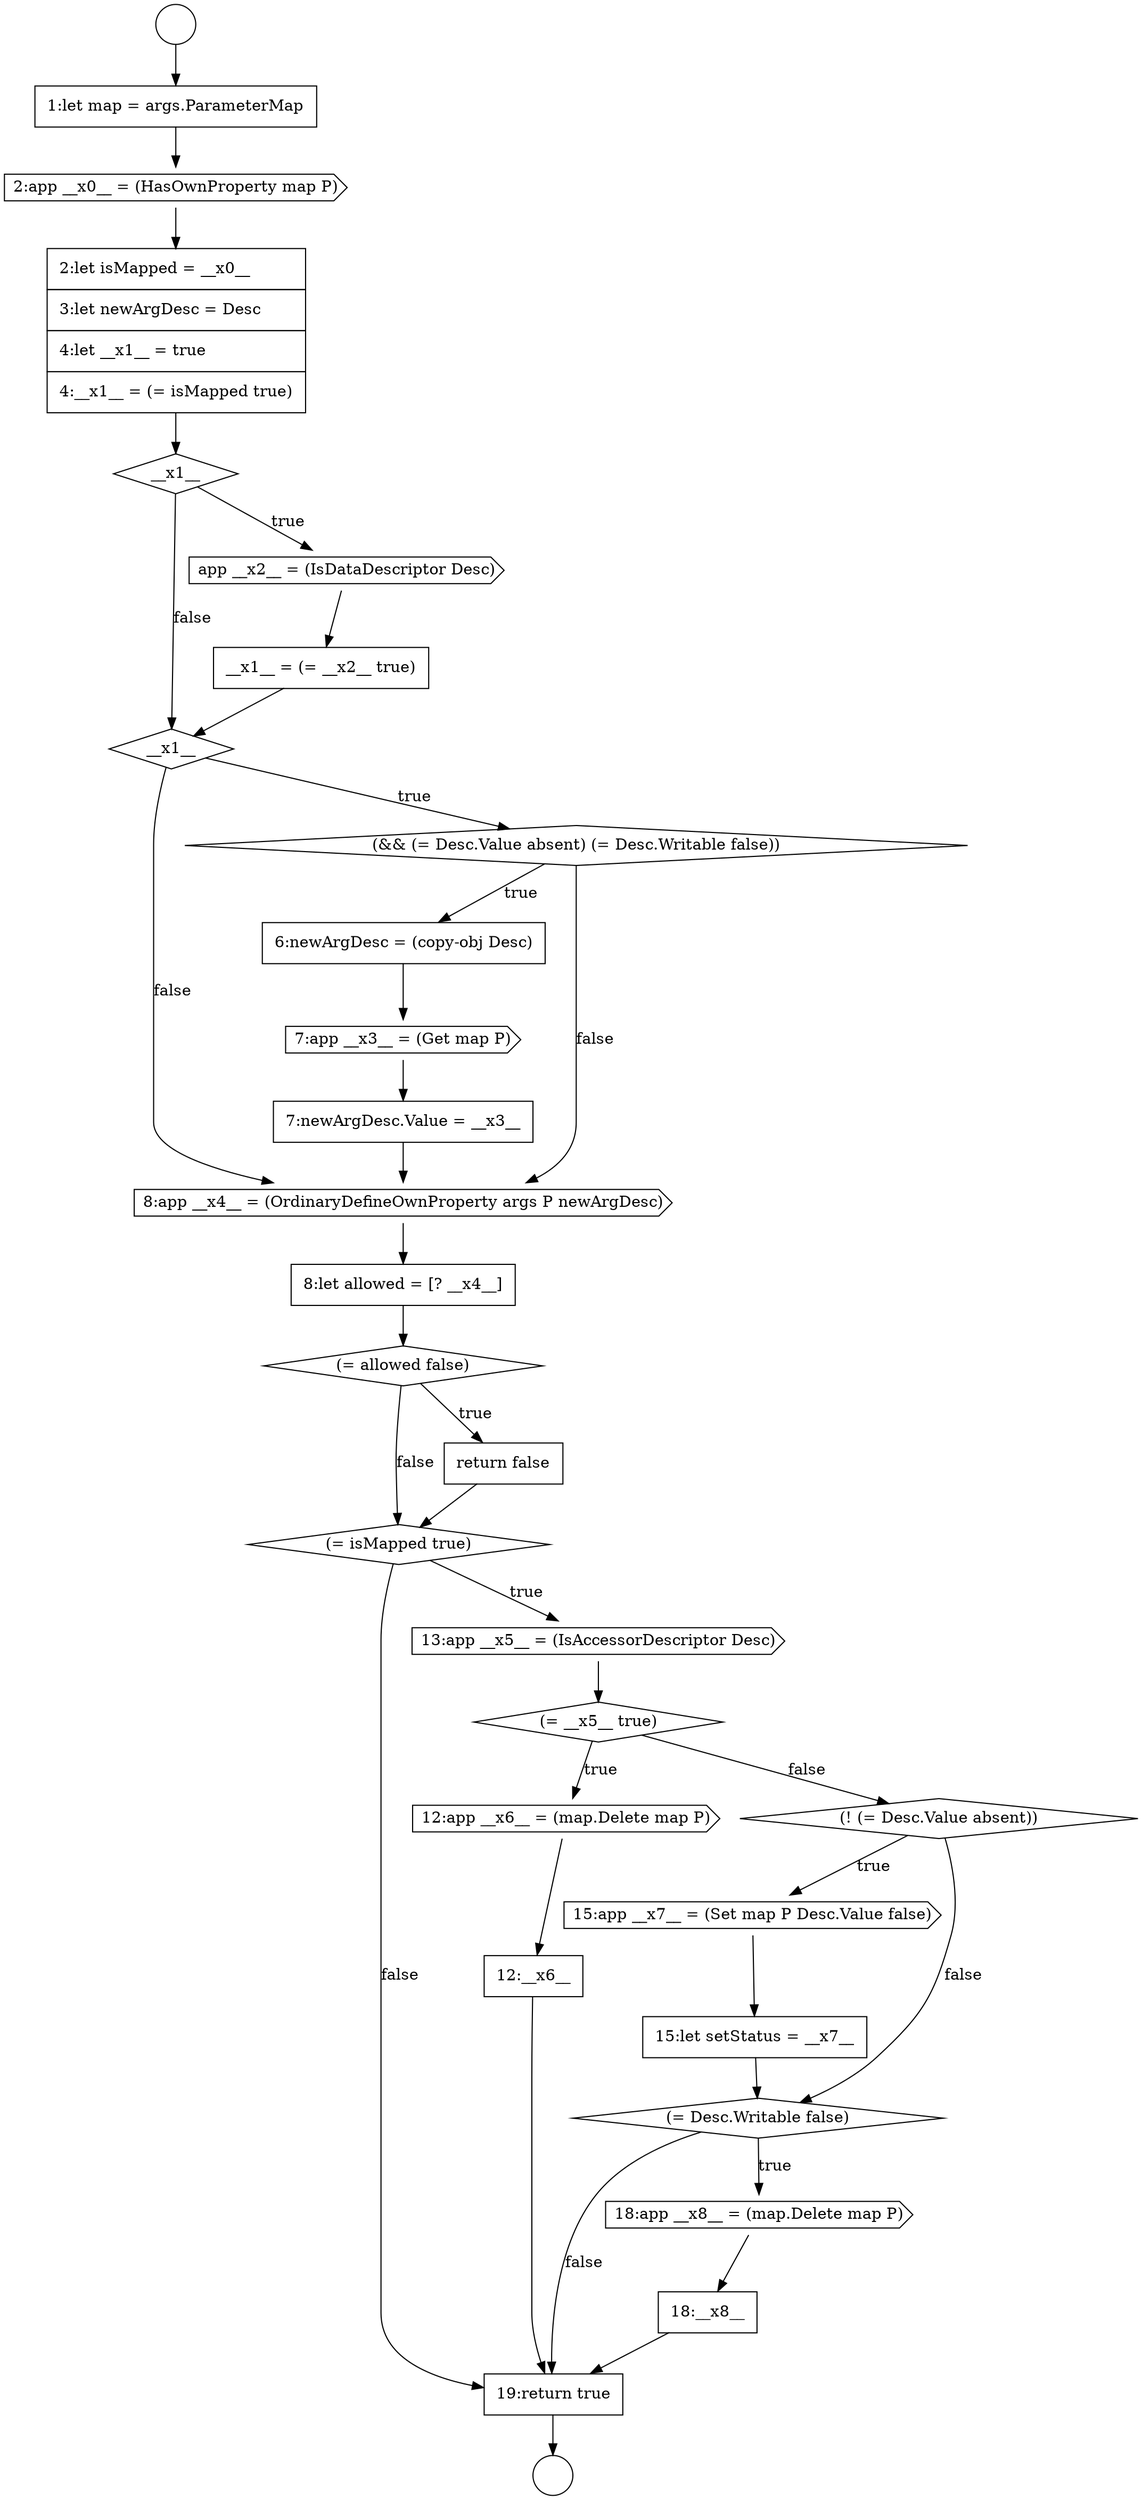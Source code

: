 digraph {
  node2306 [shape=none, margin=0, label=<<font color="black">
    <table border="0" cellborder="1" cellspacing="0" cellpadding="10">
      <tr><td align="left">6:newArgDesc = (copy-obj Desc)</td></tr>
    </table>
  </font>> color="black" fillcolor="white" style=filled]
  node2309 [shape=cds, label=<<font color="black">8:app __x4__ = (OrdinaryDefineOwnProperty args P newArgDesc)</font>> color="black" fillcolor="white" style=filled]
  node2316 [shape=cds, label=<<font color="black">12:app __x6__ = (map.Delete map P)</font>> color="black" fillcolor="white" style=filled]
  node2301 [shape=diamond, label=<<font color="black">__x1__</font>> color="black" fillcolor="white" style=filled]
  node2324 [shape=none, margin=0, label=<<font color="black">
    <table border="0" cellborder="1" cellspacing="0" cellpadding="10">
      <tr><td align="left">19:return true</td></tr>
    </table>
  </font>> color="black" fillcolor="white" style=filled]
  node2313 [shape=diamond, label=<<font color="black">(= isMapped true)</font>> color="black" fillcolor="white" style=filled]
  node2300 [shape=none, margin=0, label=<<font color="black">
    <table border="0" cellborder="1" cellspacing="0" cellpadding="10">
      <tr><td align="left">2:let isMapped = __x0__</td></tr>
      <tr><td align="left">3:let newArgDesc = Desc</td></tr>
      <tr><td align="left">4:let __x1__ = true</td></tr>
      <tr><td align="left">4:__x1__ = (= isMapped true)</td></tr>
    </table>
  </font>> color="black" fillcolor="white" style=filled]
  node2304 [shape=diamond, label=<<font color="black">__x1__</font>> color="black" fillcolor="white" style=filled]
  node2314 [shape=cds, label=<<font color="black">13:app __x5__ = (IsAccessorDescriptor Desc)</font>> color="black" fillcolor="white" style=filled]
  node2303 [shape=none, margin=0, label=<<font color="black">
    <table border="0" cellborder="1" cellspacing="0" cellpadding="10">
      <tr><td align="left">__x1__ = (= __x2__ true)</td></tr>
    </table>
  </font>> color="black" fillcolor="white" style=filled]
  node2318 [shape=diamond, label=<<font color="black">(! (= Desc.Value absent))</font>> color="black" fillcolor="white" style=filled]
  node2298 [shape=none, margin=0, label=<<font color="black">
    <table border="0" cellborder="1" cellspacing="0" cellpadding="10">
      <tr><td align="left">1:let map = args.ParameterMap</td></tr>
    </table>
  </font>> color="black" fillcolor="white" style=filled]
  node2322 [shape=cds, label=<<font color="black">18:app __x8__ = (map.Delete map P)</font>> color="black" fillcolor="white" style=filled]
  node2320 [shape=none, margin=0, label=<<font color="black">
    <table border="0" cellborder="1" cellspacing="0" cellpadding="10">
      <tr><td align="left">15:let setStatus = __x7__</td></tr>
    </table>
  </font>> color="black" fillcolor="white" style=filled]
  node2315 [shape=diamond, label=<<font color="black">(= __x5__ true)</font>> color="black" fillcolor="white" style=filled]
  node2302 [shape=cds, label=<<font color="black">app __x2__ = (IsDataDescriptor Desc)</font>> color="black" fillcolor="white" style=filled]
  node2296 [shape=circle label=" " color="black" fillcolor="white" style=filled]
  node2307 [shape=cds, label=<<font color="black">7:app __x3__ = (Get map P)</font>> color="black" fillcolor="white" style=filled]
  node2323 [shape=none, margin=0, label=<<font color="black">
    <table border="0" cellborder="1" cellspacing="0" cellpadding="10">
      <tr><td align="left">18:__x8__</td></tr>
    </table>
  </font>> color="black" fillcolor="white" style=filled]
  node2312 [shape=none, margin=0, label=<<font color="black">
    <table border="0" cellborder="1" cellspacing="0" cellpadding="10">
      <tr><td align="left">return false</td></tr>
    </table>
  </font>> color="black" fillcolor="white" style=filled]
  node2317 [shape=none, margin=0, label=<<font color="black">
    <table border="0" cellborder="1" cellspacing="0" cellpadding="10">
      <tr><td align="left">12:__x6__</td></tr>
    </table>
  </font>> color="black" fillcolor="white" style=filled]
  node2308 [shape=none, margin=0, label=<<font color="black">
    <table border="0" cellborder="1" cellspacing="0" cellpadding="10">
      <tr><td align="left">7:newArgDesc.Value = __x3__</td></tr>
    </table>
  </font>> color="black" fillcolor="white" style=filled]
  node2319 [shape=cds, label=<<font color="black">15:app __x7__ = (Set map P Desc.Value false)</font>> color="black" fillcolor="white" style=filled]
  node2311 [shape=diamond, label=<<font color="black">(= allowed false)</font>> color="black" fillcolor="white" style=filled]
  node2299 [shape=cds, label=<<font color="black">2:app __x0__ = (HasOwnProperty map P)</font>> color="black" fillcolor="white" style=filled]
  node2310 [shape=none, margin=0, label=<<font color="black">
    <table border="0" cellborder="1" cellspacing="0" cellpadding="10">
      <tr><td align="left">8:let allowed = [? __x4__]</td></tr>
    </table>
  </font>> color="black" fillcolor="white" style=filled]
  node2305 [shape=diamond, label=<<font color="black">(&amp;&amp; (= Desc.Value absent) (= Desc.Writable false))</font>> color="black" fillcolor="white" style=filled]
  node2321 [shape=diamond, label=<<font color="black">(= Desc.Writable false)</font>> color="black" fillcolor="white" style=filled]
  node2297 [shape=circle label=" " color="black" fillcolor="white" style=filled]
  node2306 -> node2307 [ color="black"]
  node2308 -> node2309 [ color="black"]
  node2303 -> node2304 [ color="black"]
  node2318 -> node2319 [label=<<font color="black">true</font>> color="black"]
  node2318 -> node2321 [label=<<font color="black">false</font>> color="black"]
  node2321 -> node2322 [label=<<font color="black">true</font>> color="black"]
  node2321 -> node2324 [label=<<font color="black">false</font>> color="black"]
  node2305 -> node2306 [label=<<font color="black">true</font>> color="black"]
  node2305 -> node2309 [label=<<font color="black">false</font>> color="black"]
  node2299 -> node2300 [ color="black"]
  node2311 -> node2312 [label=<<font color="black">true</font>> color="black"]
  node2311 -> node2313 [label=<<font color="black">false</font>> color="black"]
  node2310 -> node2311 [ color="black"]
  node2313 -> node2314 [label=<<font color="black">true</font>> color="black"]
  node2313 -> node2324 [label=<<font color="black">false</font>> color="black"]
  node2316 -> node2317 [ color="black"]
  node2322 -> node2323 [ color="black"]
  node2302 -> node2303 [ color="black"]
  node2315 -> node2316 [label=<<font color="black">true</font>> color="black"]
  node2315 -> node2318 [label=<<font color="black">false</font>> color="black"]
  node2307 -> node2308 [ color="black"]
  node2323 -> node2324 [ color="black"]
  node2309 -> node2310 [ color="black"]
  node2317 -> node2324 [ color="black"]
  node2312 -> node2313 [ color="black"]
  node2320 -> node2321 [ color="black"]
  node2296 -> node2298 [ color="black"]
  node2324 -> node2297 [ color="black"]
  node2301 -> node2302 [label=<<font color="black">true</font>> color="black"]
  node2301 -> node2304 [label=<<font color="black">false</font>> color="black"]
  node2300 -> node2301 [ color="black"]
  node2314 -> node2315 [ color="black"]
  node2298 -> node2299 [ color="black"]
  node2319 -> node2320 [ color="black"]
  node2304 -> node2305 [label=<<font color="black">true</font>> color="black"]
  node2304 -> node2309 [label=<<font color="black">false</font>> color="black"]
}
